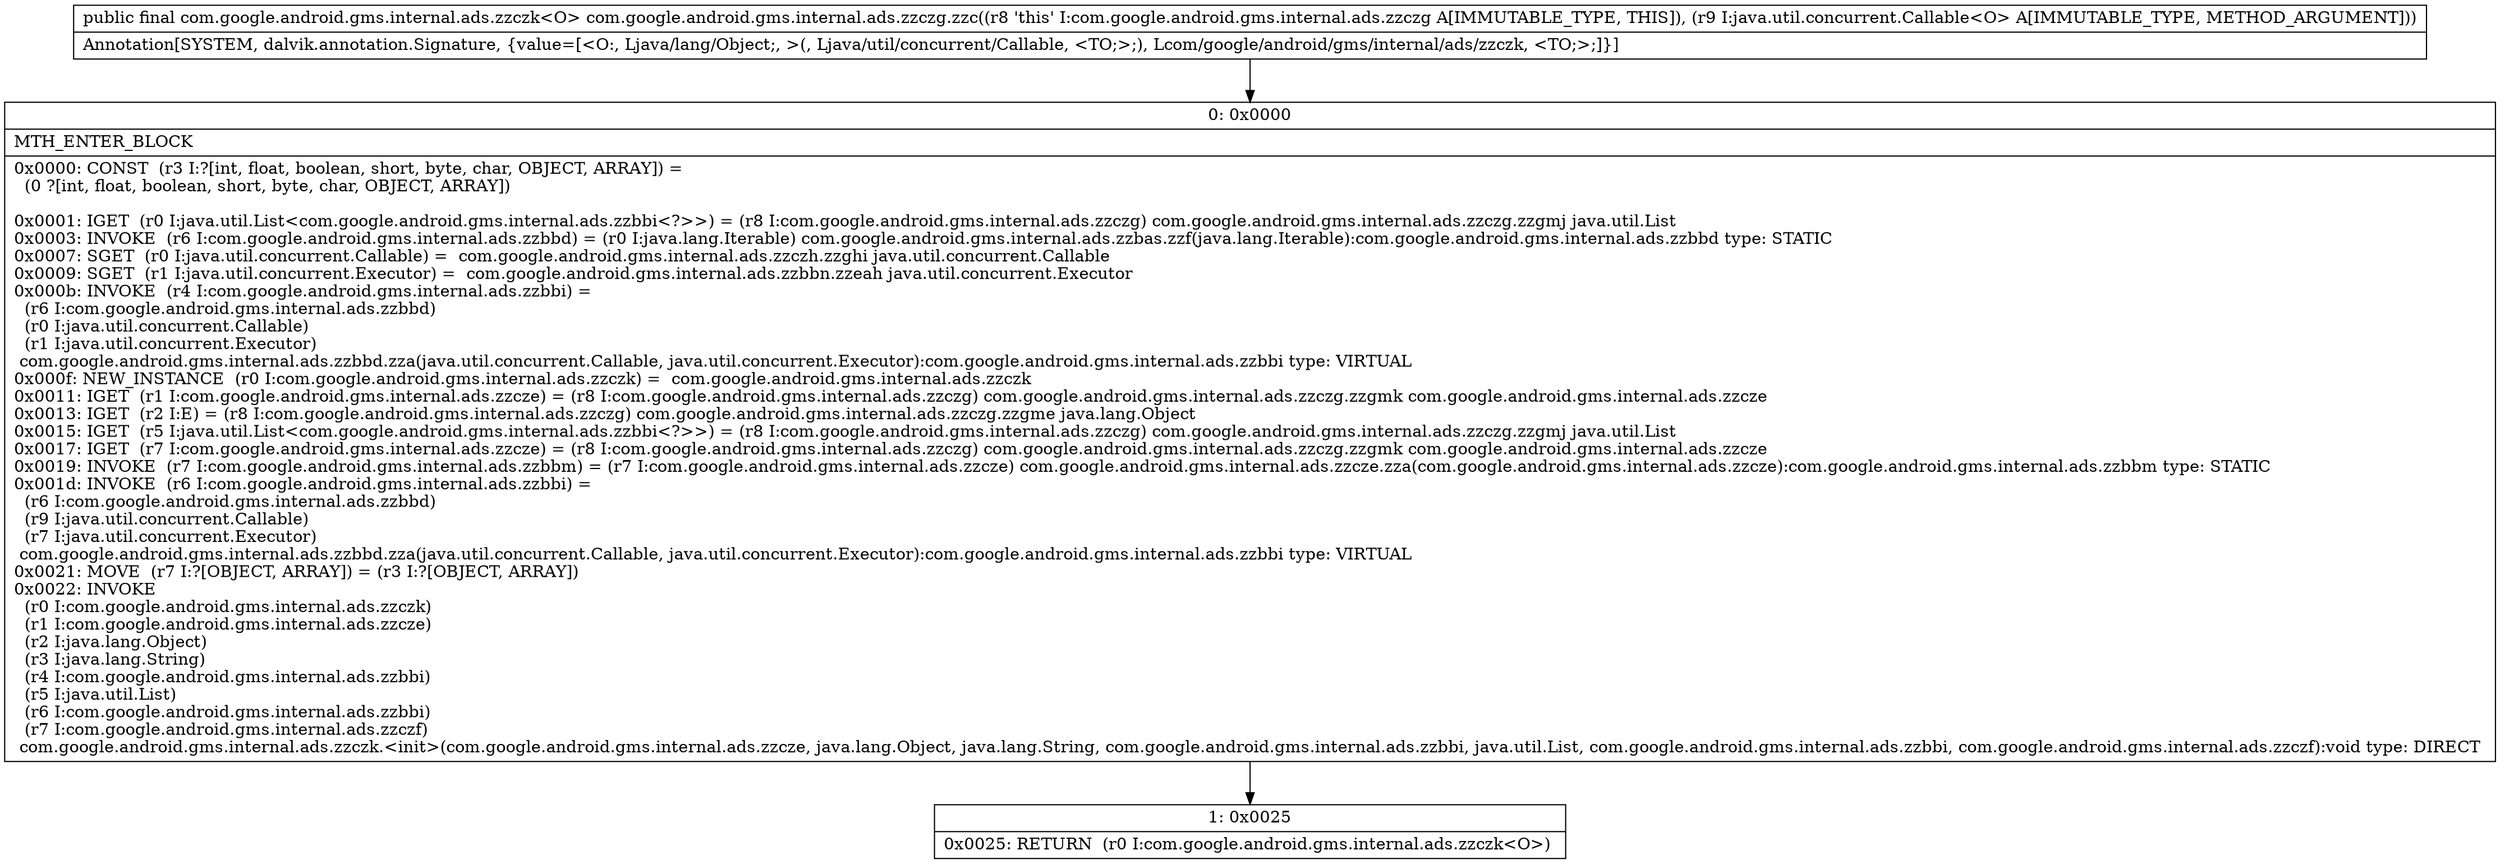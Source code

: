 digraph "CFG forcom.google.android.gms.internal.ads.zzczg.zzc(Ljava\/util\/concurrent\/Callable;)Lcom\/google\/android\/gms\/internal\/ads\/zzczk;" {
Node_0 [shape=record,label="{0\:\ 0x0000|MTH_ENTER_BLOCK\l|0x0000: CONST  (r3 I:?[int, float, boolean, short, byte, char, OBJECT, ARRAY]) = \l  (0 ?[int, float, boolean, short, byte, char, OBJECT, ARRAY])\l \l0x0001: IGET  (r0 I:java.util.List\<com.google.android.gms.internal.ads.zzbbi\<?\>\>) = (r8 I:com.google.android.gms.internal.ads.zzczg) com.google.android.gms.internal.ads.zzczg.zzgmj java.util.List \l0x0003: INVOKE  (r6 I:com.google.android.gms.internal.ads.zzbbd) = (r0 I:java.lang.Iterable) com.google.android.gms.internal.ads.zzbas.zzf(java.lang.Iterable):com.google.android.gms.internal.ads.zzbbd type: STATIC \l0x0007: SGET  (r0 I:java.util.concurrent.Callable) =  com.google.android.gms.internal.ads.zzczh.zzghi java.util.concurrent.Callable \l0x0009: SGET  (r1 I:java.util.concurrent.Executor) =  com.google.android.gms.internal.ads.zzbbn.zzeah java.util.concurrent.Executor \l0x000b: INVOKE  (r4 I:com.google.android.gms.internal.ads.zzbbi) = \l  (r6 I:com.google.android.gms.internal.ads.zzbbd)\l  (r0 I:java.util.concurrent.Callable)\l  (r1 I:java.util.concurrent.Executor)\l com.google.android.gms.internal.ads.zzbbd.zza(java.util.concurrent.Callable, java.util.concurrent.Executor):com.google.android.gms.internal.ads.zzbbi type: VIRTUAL \l0x000f: NEW_INSTANCE  (r0 I:com.google.android.gms.internal.ads.zzczk) =  com.google.android.gms.internal.ads.zzczk \l0x0011: IGET  (r1 I:com.google.android.gms.internal.ads.zzcze) = (r8 I:com.google.android.gms.internal.ads.zzczg) com.google.android.gms.internal.ads.zzczg.zzgmk com.google.android.gms.internal.ads.zzcze \l0x0013: IGET  (r2 I:E) = (r8 I:com.google.android.gms.internal.ads.zzczg) com.google.android.gms.internal.ads.zzczg.zzgme java.lang.Object \l0x0015: IGET  (r5 I:java.util.List\<com.google.android.gms.internal.ads.zzbbi\<?\>\>) = (r8 I:com.google.android.gms.internal.ads.zzczg) com.google.android.gms.internal.ads.zzczg.zzgmj java.util.List \l0x0017: IGET  (r7 I:com.google.android.gms.internal.ads.zzcze) = (r8 I:com.google.android.gms.internal.ads.zzczg) com.google.android.gms.internal.ads.zzczg.zzgmk com.google.android.gms.internal.ads.zzcze \l0x0019: INVOKE  (r7 I:com.google.android.gms.internal.ads.zzbbm) = (r7 I:com.google.android.gms.internal.ads.zzcze) com.google.android.gms.internal.ads.zzcze.zza(com.google.android.gms.internal.ads.zzcze):com.google.android.gms.internal.ads.zzbbm type: STATIC \l0x001d: INVOKE  (r6 I:com.google.android.gms.internal.ads.zzbbi) = \l  (r6 I:com.google.android.gms.internal.ads.zzbbd)\l  (r9 I:java.util.concurrent.Callable)\l  (r7 I:java.util.concurrent.Executor)\l com.google.android.gms.internal.ads.zzbbd.zza(java.util.concurrent.Callable, java.util.concurrent.Executor):com.google.android.gms.internal.ads.zzbbi type: VIRTUAL \l0x0021: MOVE  (r7 I:?[OBJECT, ARRAY]) = (r3 I:?[OBJECT, ARRAY]) \l0x0022: INVOKE  \l  (r0 I:com.google.android.gms.internal.ads.zzczk)\l  (r1 I:com.google.android.gms.internal.ads.zzcze)\l  (r2 I:java.lang.Object)\l  (r3 I:java.lang.String)\l  (r4 I:com.google.android.gms.internal.ads.zzbbi)\l  (r5 I:java.util.List)\l  (r6 I:com.google.android.gms.internal.ads.zzbbi)\l  (r7 I:com.google.android.gms.internal.ads.zzczf)\l com.google.android.gms.internal.ads.zzczk.\<init\>(com.google.android.gms.internal.ads.zzcze, java.lang.Object, java.lang.String, com.google.android.gms.internal.ads.zzbbi, java.util.List, com.google.android.gms.internal.ads.zzbbi, com.google.android.gms.internal.ads.zzczf):void type: DIRECT \l}"];
Node_1 [shape=record,label="{1\:\ 0x0025|0x0025: RETURN  (r0 I:com.google.android.gms.internal.ads.zzczk\<O\>) \l}"];
MethodNode[shape=record,label="{public final com.google.android.gms.internal.ads.zzczk\<O\> com.google.android.gms.internal.ads.zzczg.zzc((r8 'this' I:com.google.android.gms.internal.ads.zzczg A[IMMUTABLE_TYPE, THIS]), (r9 I:java.util.concurrent.Callable\<O\> A[IMMUTABLE_TYPE, METHOD_ARGUMENT]))  | Annotation[SYSTEM, dalvik.annotation.Signature, \{value=[\<O:, Ljava\/lang\/Object;, \>(, Ljava\/util\/concurrent\/Callable, \<TO;\>;), Lcom\/google\/android\/gms\/internal\/ads\/zzczk, \<TO;\>;]\}]\l}"];
MethodNode -> Node_0;
Node_0 -> Node_1;
}

